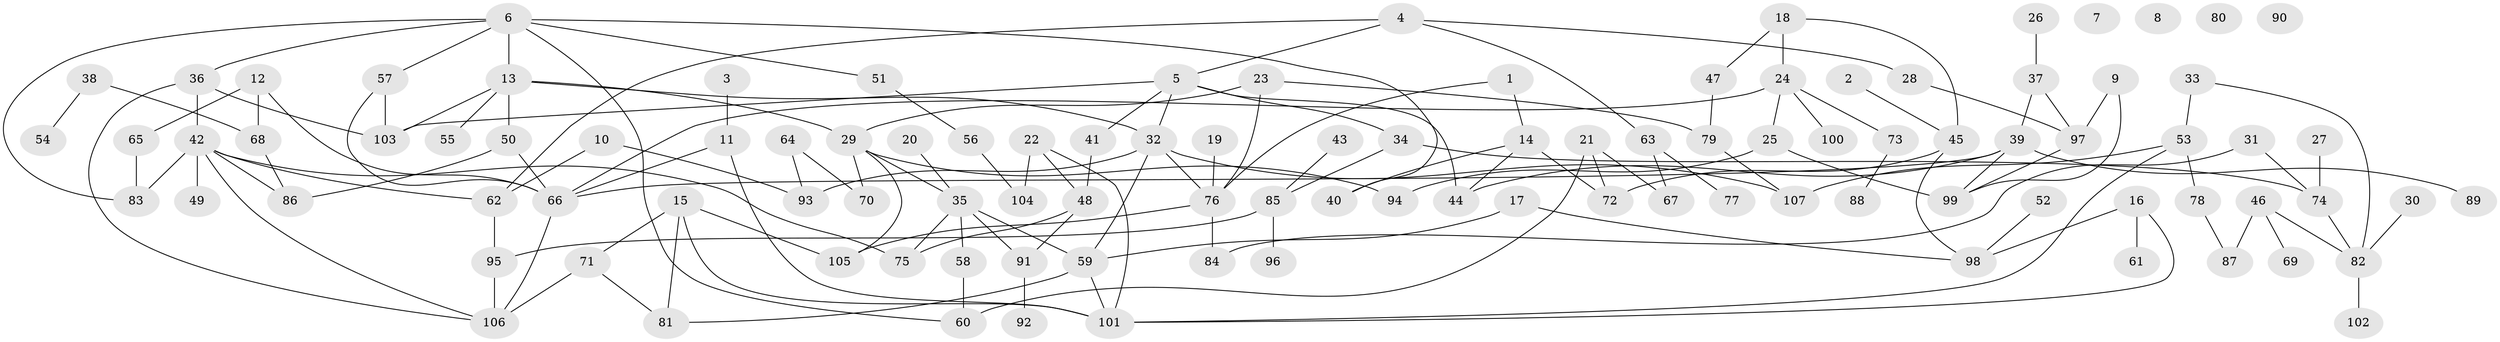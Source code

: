 // Generated by graph-tools (version 1.1) at 2025/00/03/09/25 03:00:47]
// undirected, 107 vertices, 150 edges
graph export_dot {
graph [start="1"]
  node [color=gray90,style=filled];
  1;
  2;
  3;
  4;
  5;
  6;
  7;
  8;
  9;
  10;
  11;
  12;
  13;
  14;
  15;
  16;
  17;
  18;
  19;
  20;
  21;
  22;
  23;
  24;
  25;
  26;
  27;
  28;
  29;
  30;
  31;
  32;
  33;
  34;
  35;
  36;
  37;
  38;
  39;
  40;
  41;
  42;
  43;
  44;
  45;
  46;
  47;
  48;
  49;
  50;
  51;
  52;
  53;
  54;
  55;
  56;
  57;
  58;
  59;
  60;
  61;
  62;
  63;
  64;
  65;
  66;
  67;
  68;
  69;
  70;
  71;
  72;
  73;
  74;
  75;
  76;
  77;
  78;
  79;
  80;
  81;
  82;
  83;
  84;
  85;
  86;
  87;
  88;
  89;
  90;
  91;
  92;
  93;
  94;
  95;
  96;
  97;
  98;
  99;
  100;
  101;
  102;
  103;
  104;
  105;
  106;
  107;
  1 -- 14;
  1 -- 76;
  2 -- 45;
  3 -- 11;
  4 -- 5;
  4 -- 28;
  4 -- 62;
  4 -- 63;
  5 -- 32;
  5 -- 34;
  5 -- 41;
  5 -- 44;
  5 -- 103;
  6 -- 13;
  6 -- 36;
  6 -- 40;
  6 -- 51;
  6 -- 57;
  6 -- 60;
  6 -- 83;
  9 -- 97;
  9 -- 99;
  10 -- 62;
  10 -- 93;
  11 -- 66;
  11 -- 101;
  12 -- 65;
  12 -- 66;
  12 -- 68;
  13 -- 29;
  13 -- 32;
  13 -- 50;
  13 -- 55;
  13 -- 103;
  14 -- 40;
  14 -- 44;
  14 -- 72;
  15 -- 71;
  15 -- 81;
  15 -- 101;
  15 -- 105;
  16 -- 61;
  16 -- 98;
  16 -- 101;
  17 -- 59;
  17 -- 98;
  18 -- 24;
  18 -- 45;
  18 -- 47;
  19 -- 76;
  20 -- 35;
  21 -- 60;
  21 -- 67;
  21 -- 72;
  22 -- 48;
  22 -- 101;
  22 -- 104;
  23 -- 29;
  23 -- 76;
  23 -- 79;
  24 -- 25;
  24 -- 66;
  24 -- 73;
  24 -- 100;
  25 -- 94;
  25 -- 99;
  26 -- 37;
  27 -- 74;
  28 -- 97;
  29 -- 35;
  29 -- 70;
  29 -- 94;
  29 -- 105;
  30 -- 82;
  31 -- 74;
  31 -- 84;
  32 -- 59;
  32 -- 76;
  32 -- 93;
  32 -- 107;
  33 -- 53;
  33 -- 82;
  34 -- 74;
  34 -- 85;
  35 -- 58;
  35 -- 59;
  35 -- 75;
  35 -- 91;
  36 -- 42;
  36 -- 103;
  36 -- 106;
  37 -- 39;
  37 -- 97;
  38 -- 54;
  38 -- 68;
  39 -- 44;
  39 -- 66;
  39 -- 89;
  39 -- 99;
  41 -- 48;
  42 -- 49;
  42 -- 62;
  42 -- 75;
  42 -- 83;
  42 -- 86;
  42 -- 106;
  43 -- 85;
  45 -- 72;
  45 -- 98;
  46 -- 69;
  46 -- 82;
  46 -- 87;
  47 -- 79;
  48 -- 75;
  48 -- 91;
  50 -- 66;
  50 -- 86;
  51 -- 56;
  52 -- 98;
  53 -- 78;
  53 -- 101;
  53 -- 107;
  56 -- 104;
  57 -- 66;
  57 -- 103;
  58 -- 60;
  59 -- 81;
  59 -- 101;
  62 -- 95;
  63 -- 67;
  63 -- 77;
  64 -- 70;
  64 -- 93;
  65 -- 83;
  66 -- 106;
  68 -- 86;
  71 -- 81;
  71 -- 106;
  73 -- 88;
  74 -- 82;
  76 -- 84;
  76 -- 105;
  78 -- 87;
  79 -- 107;
  82 -- 102;
  85 -- 95;
  85 -- 96;
  91 -- 92;
  95 -- 106;
  97 -- 99;
}

